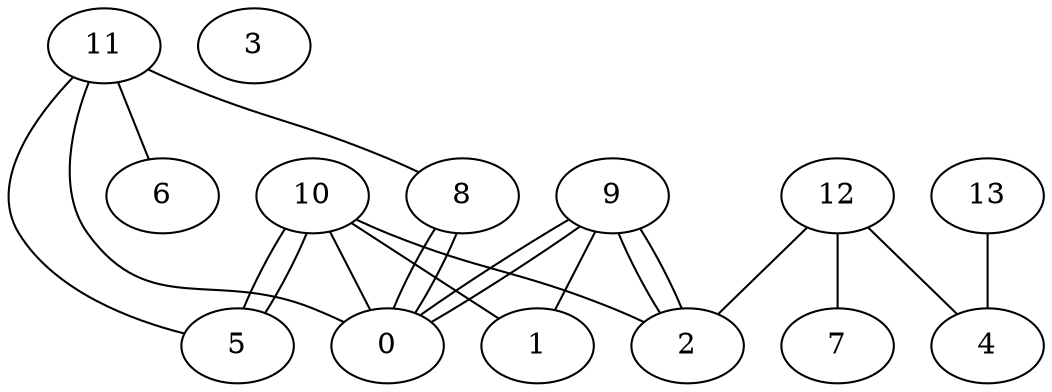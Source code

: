 graph G {
0;
1;
2;
3;
4;
5;
6;
7;
8;
9;
10;
11;
12;
13;
13--4 ;
12--2 ;
12--4 ;
12--7 ;
11--0 ;
11--5 ;
11--8 ;
11--6 ;
10--5 ;
10--2 ;
10--5 ;
10--1 ;
10--0 ;
9--0 ;
9--2 ;
9--1 ;
9--2 ;
9--0 ;
8--0 ;
8--0 ;
}
